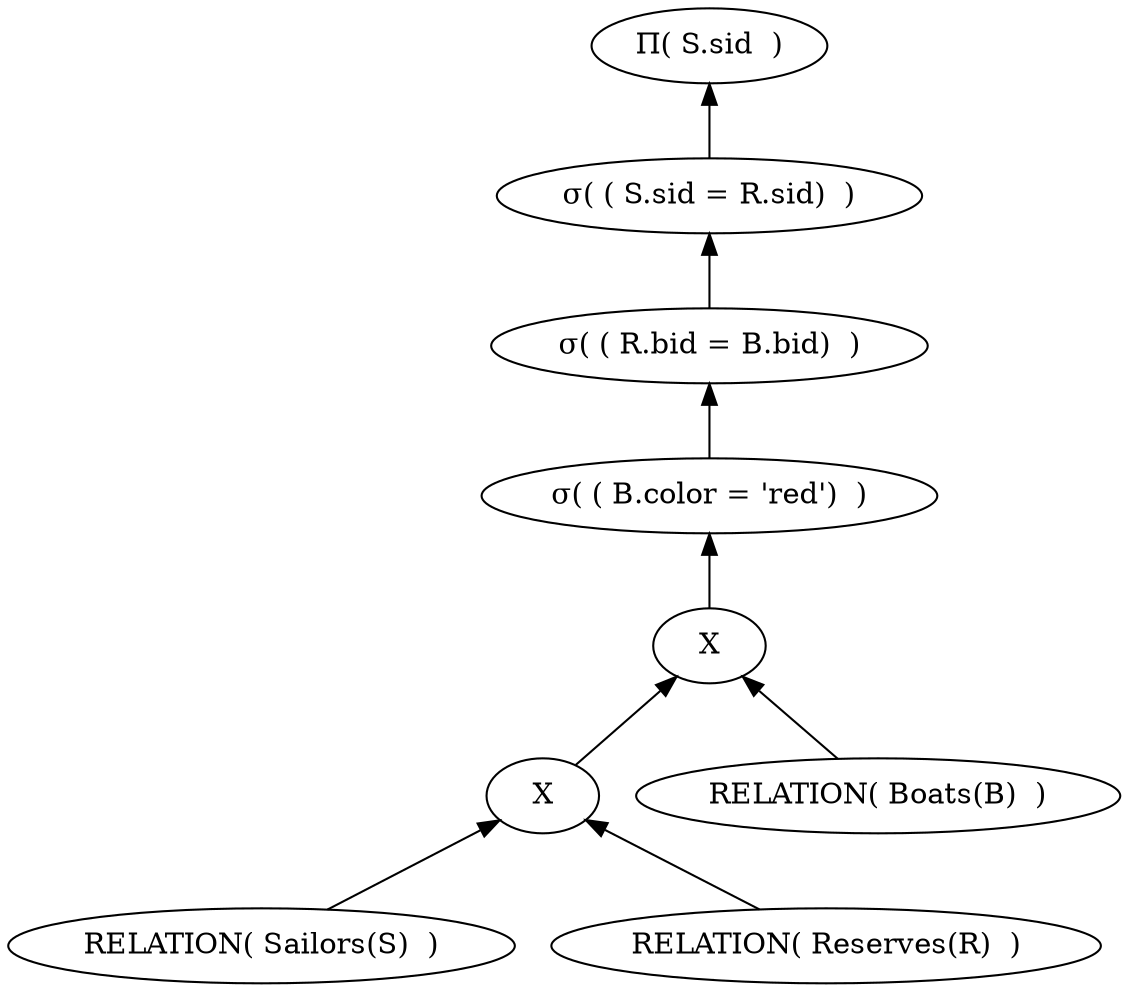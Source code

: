 digraph G {
edge [dir=back]
node1[ label = "&#928;( S.sid  )"]
node2[ label = "&#963;( ( S.sid = R.sid)  )" ]
node1->node2
node3[ label = "&#963;( ( R.bid = B.bid)  )" ]
node2->node3
node4[ label = "&#963;( ( B.color = 'red')  )" ]
node3->node4
node5[ label = "X"]
node4->node5
node6[ label = "X"]
node5->node6
node7[ label = "RELATION( Sailors(S)  )" ]
node6->node7
node8[ label = "RELATION( Reserves(R)  )" ]
node6->node8
node9[ label = "RELATION( Boats(B)  )" ]
node5->node9
}
